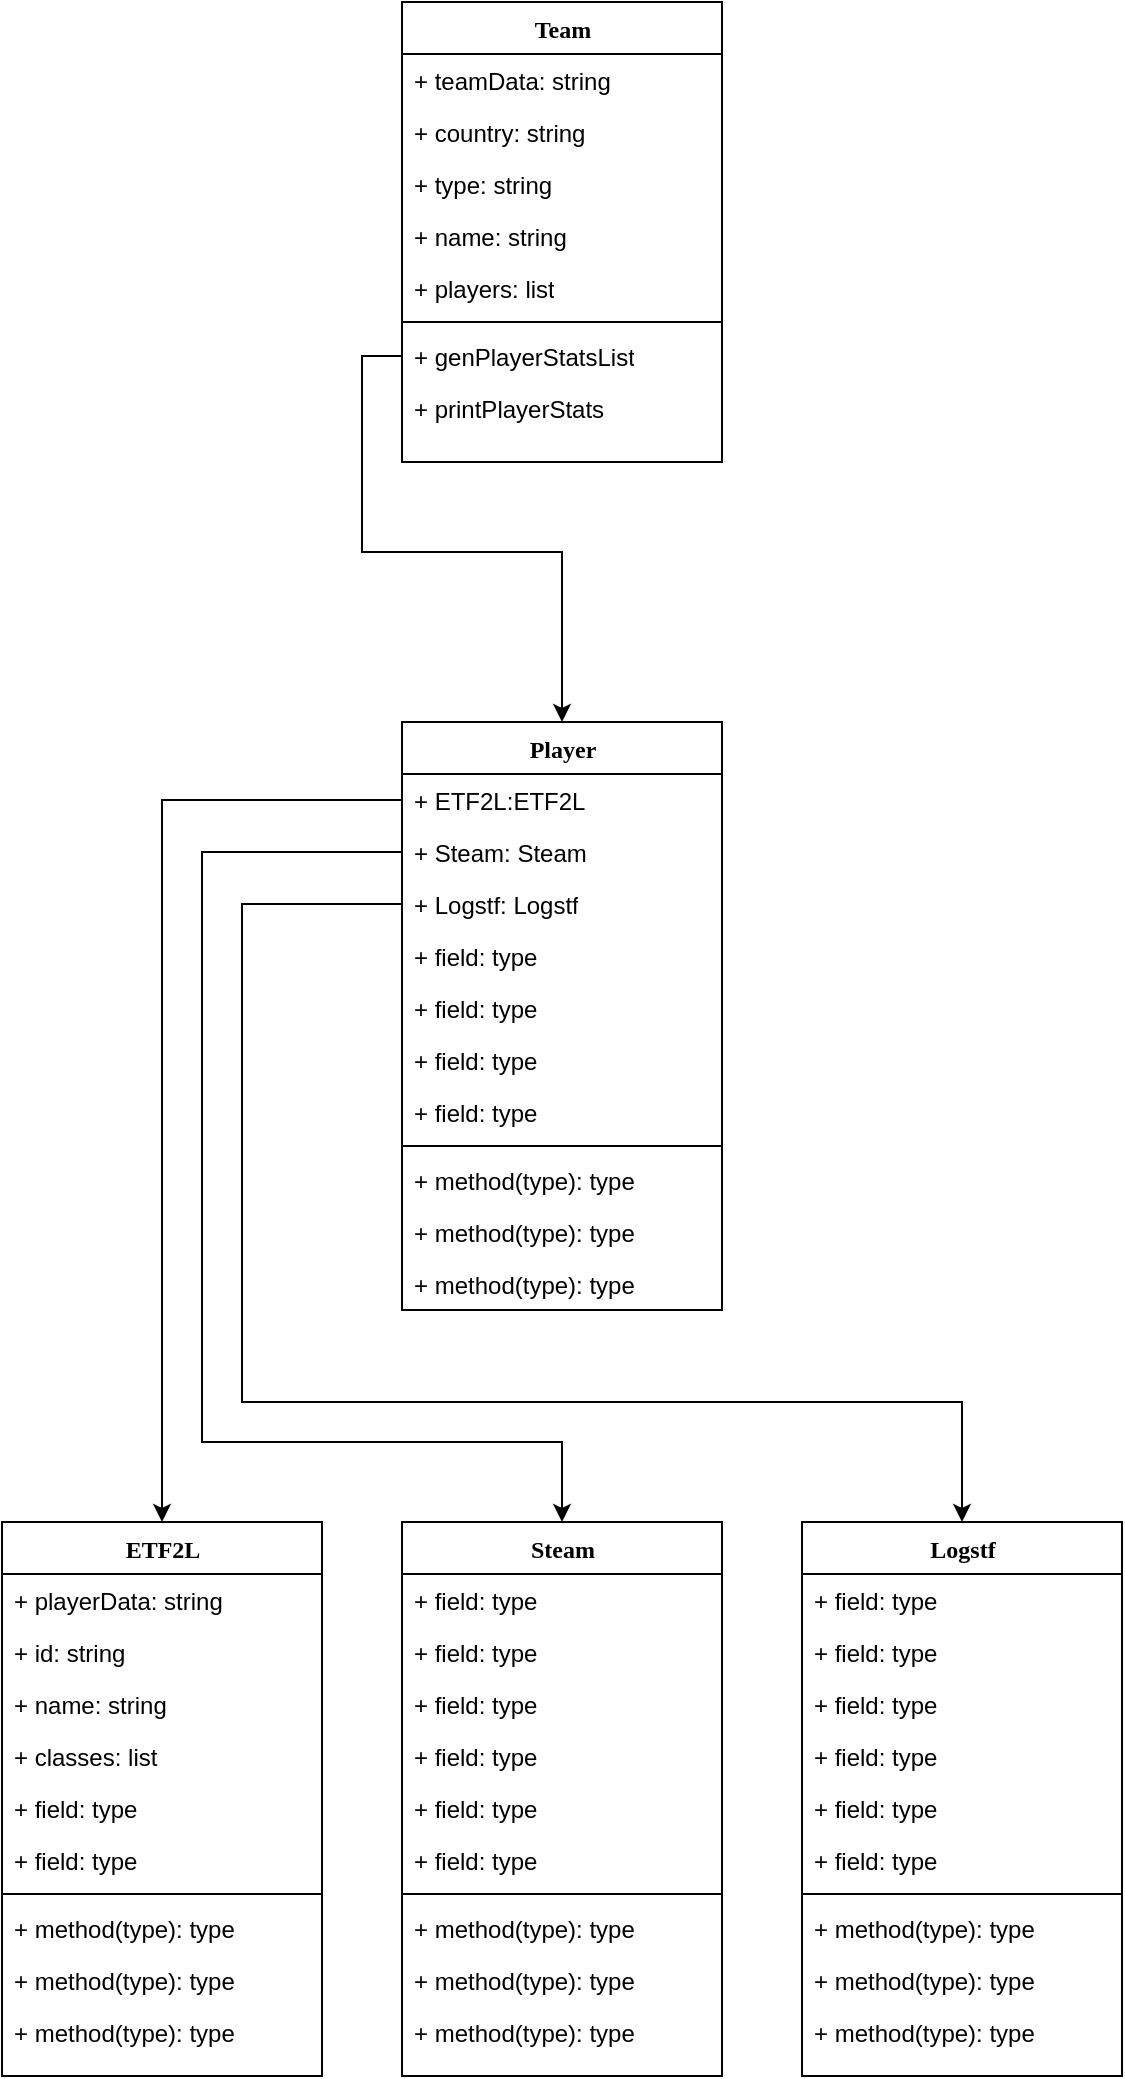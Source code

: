 <mxfile version="13.1.14" type="device"><diagram name="Page-1" id="9f46799a-70d6-7492-0946-bef42562c5a5"><mxGraphModel dx="747" dy="1248" grid="1" gridSize="10" guides="1" tooltips="1" connect="1" arrows="1" fold="1" page="1" pageScale="1" pageWidth="1100" pageHeight="850" background="#ffffff" math="0" shadow="0"><root><mxCell id="0"/><mxCell id="1" parent="0"/><mxCell id="78961159f06e98e8-30" value="Team" style="swimlane;html=1;fontStyle=1;align=center;verticalAlign=top;childLayout=stackLayout;horizontal=1;startSize=26;horizontalStack=0;resizeParent=1;resizeLast=0;collapsible=1;marginBottom=0;swimlaneFillColor=#ffffff;rounded=0;shadow=0;comic=0;labelBackgroundColor=none;strokeWidth=1;fillColor=none;fontFamily=Verdana;fontSize=12" parent="1" vertex="1"><mxGeometry x="470" y="20" width="160" height="230" as="geometry"><mxRectangle x="430" y="83" width="100" height="26" as="alternateBounds"/></mxGeometry></mxCell><mxCell id="78961159f06e98e8-31" value="+ teamData: string" style="text;html=1;strokeColor=none;fillColor=none;align=left;verticalAlign=top;spacingLeft=4;spacingRight=4;whiteSpace=wrap;overflow=hidden;rotatable=0;points=[[0,0.5],[1,0.5]];portConstraint=eastwest;" parent="78961159f06e98e8-30" vertex="1"><mxGeometry y="26" width="160" height="26" as="geometry"/></mxCell><mxCell id="78961159f06e98e8-32" value="+ country: string" style="text;html=1;strokeColor=none;fillColor=none;align=left;verticalAlign=top;spacingLeft=4;spacingRight=4;whiteSpace=wrap;overflow=hidden;rotatable=0;points=[[0,0.5],[1,0.5]];portConstraint=eastwest;" parent="78961159f06e98e8-30" vertex="1"><mxGeometry y="52" width="160" height="26" as="geometry"/></mxCell><mxCell id="78961159f06e98e8-33" value="+ type: string" style="text;html=1;strokeColor=none;fillColor=none;align=left;verticalAlign=top;spacingLeft=4;spacingRight=4;whiteSpace=wrap;overflow=hidden;rotatable=0;points=[[0,0.5],[1,0.5]];portConstraint=eastwest;" parent="78961159f06e98e8-30" vertex="1"><mxGeometry y="78" width="160" height="26" as="geometry"/></mxCell><mxCell id="78961159f06e98e8-34" value="+ name: string" style="text;html=1;strokeColor=none;fillColor=none;align=left;verticalAlign=top;spacingLeft=4;spacingRight=4;whiteSpace=wrap;overflow=hidden;rotatable=0;points=[[0,0.5],[1,0.5]];portConstraint=eastwest;" parent="78961159f06e98e8-30" vertex="1"><mxGeometry y="104" width="160" height="26" as="geometry"/></mxCell><mxCell id="78961159f06e98e8-36" value="+ players: list" style="text;html=1;strokeColor=none;fillColor=none;align=left;verticalAlign=top;spacingLeft=4;spacingRight=4;whiteSpace=wrap;overflow=hidden;rotatable=0;points=[[0,0.5],[1,0.5]];portConstraint=eastwest;" parent="78961159f06e98e8-30" vertex="1"><mxGeometry y="130" width="160" height="26" as="geometry"/></mxCell><mxCell id="78961159f06e98e8-38" value="" style="line;html=1;strokeWidth=1;fillColor=none;align=left;verticalAlign=middle;spacingTop=-1;spacingLeft=3;spacingRight=3;rotatable=0;labelPosition=right;points=[];portConstraint=eastwest;" parent="78961159f06e98e8-30" vertex="1"><mxGeometry y="156" width="160" height="8" as="geometry"/></mxCell><mxCell id="78961159f06e98e8-39" value="+ genPlayerStatsList" style="text;html=1;strokeColor=none;fillColor=none;align=left;verticalAlign=top;spacingLeft=4;spacingRight=4;whiteSpace=wrap;overflow=hidden;rotatable=0;points=[[0,0.5],[1,0.5]];portConstraint=eastwest;" parent="78961159f06e98e8-30" vertex="1"><mxGeometry y="164" width="160" height="26" as="geometry"/></mxCell><mxCell id="78961159f06e98e8-40" value="+ printPlayerStats" style="text;html=1;strokeColor=none;fillColor=none;align=left;verticalAlign=top;spacingLeft=4;spacingRight=4;whiteSpace=wrap;overflow=hidden;rotatable=0;points=[[0,0.5],[1,0.5]];portConstraint=eastwest;" parent="78961159f06e98e8-30" vertex="1"><mxGeometry y="190" width="160" height="26" as="geometry"/></mxCell><mxCell id="pzxEP0m__Vw0Qiv8Mz0v-1" value="Player" style="swimlane;html=1;fontStyle=1;align=center;verticalAlign=top;childLayout=stackLayout;horizontal=1;startSize=26;horizontalStack=0;resizeParent=1;resizeLast=0;collapsible=1;marginBottom=0;swimlaneFillColor=#ffffff;rounded=0;shadow=0;comic=0;labelBackgroundColor=none;strokeWidth=1;fillColor=none;fontFamily=Verdana;fontSize=12" vertex="1" parent="1"><mxGeometry x="470" y="380" width="160" height="294" as="geometry"/></mxCell><mxCell id="pzxEP0m__Vw0Qiv8Mz0v-2" value="+ ETF2L:ETF2L" style="text;html=1;strokeColor=none;fillColor=none;align=left;verticalAlign=top;spacingLeft=4;spacingRight=4;whiteSpace=wrap;overflow=hidden;rotatable=0;points=[[0,0.5],[1,0.5]];portConstraint=eastwest;" vertex="1" parent="pzxEP0m__Vw0Qiv8Mz0v-1"><mxGeometry y="26" width="160" height="26" as="geometry"/></mxCell><mxCell id="pzxEP0m__Vw0Qiv8Mz0v-3" value="+ Steam: Steam" style="text;html=1;strokeColor=none;fillColor=none;align=left;verticalAlign=top;spacingLeft=4;spacingRight=4;whiteSpace=wrap;overflow=hidden;rotatable=0;points=[[0,0.5],[1,0.5]];portConstraint=eastwest;" vertex="1" parent="pzxEP0m__Vw0Qiv8Mz0v-1"><mxGeometry y="52" width="160" height="26" as="geometry"/></mxCell><mxCell id="pzxEP0m__Vw0Qiv8Mz0v-4" value="+ Logstf: Logstf" style="text;html=1;strokeColor=none;fillColor=none;align=left;verticalAlign=top;spacingLeft=4;spacingRight=4;whiteSpace=wrap;overflow=hidden;rotatable=0;points=[[0,0.5],[1,0.5]];portConstraint=eastwest;" vertex="1" parent="pzxEP0m__Vw0Qiv8Mz0v-1"><mxGeometry y="78" width="160" height="26" as="geometry"/></mxCell><mxCell id="pzxEP0m__Vw0Qiv8Mz0v-61" value="+ field: type" style="text;html=1;strokeColor=none;fillColor=none;align=left;verticalAlign=top;spacingLeft=4;spacingRight=4;whiteSpace=wrap;overflow=hidden;rotatable=0;points=[[0,0.5],[1,0.5]];portConstraint=eastwest;" vertex="1" parent="pzxEP0m__Vw0Qiv8Mz0v-1"><mxGeometry y="104" width="160" height="26" as="geometry"/></mxCell><mxCell id="pzxEP0m__Vw0Qiv8Mz0v-5" value="+ field: type" style="text;html=1;strokeColor=none;fillColor=none;align=left;verticalAlign=top;spacingLeft=4;spacingRight=4;whiteSpace=wrap;overflow=hidden;rotatable=0;points=[[0,0.5],[1,0.5]];portConstraint=eastwest;" vertex="1" parent="pzxEP0m__Vw0Qiv8Mz0v-1"><mxGeometry y="130" width="160" height="26" as="geometry"/></mxCell><mxCell id="pzxEP0m__Vw0Qiv8Mz0v-6" value="+ field: type" style="text;html=1;strokeColor=none;fillColor=none;align=left;verticalAlign=top;spacingLeft=4;spacingRight=4;whiteSpace=wrap;overflow=hidden;rotatable=0;points=[[0,0.5],[1,0.5]];portConstraint=eastwest;" vertex="1" parent="pzxEP0m__Vw0Qiv8Mz0v-1"><mxGeometry y="156" width="160" height="26" as="geometry"/></mxCell><mxCell id="pzxEP0m__Vw0Qiv8Mz0v-7" value="+ field: type" style="text;html=1;strokeColor=none;fillColor=none;align=left;verticalAlign=top;spacingLeft=4;spacingRight=4;whiteSpace=wrap;overflow=hidden;rotatable=0;points=[[0,0.5],[1,0.5]];portConstraint=eastwest;" vertex="1" parent="pzxEP0m__Vw0Qiv8Mz0v-1"><mxGeometry y="182" width="160" height="26" as="geometry"/></mxCell><mxCell id="pzxEP0m__Vw0Qiv8Mz0v-8" value="" style="line;html=1;strokeWidth=1;fillColor=none;align=left;verticalAlign=middle;spacingTop=-1;spacingLeft=3;spacingRight=3;rotatable=0;labelPosition=right;points=[];portConstraint=eastwest;" vertex="1" parent="pzxEP0m__Vw0Qiv8Mz0v-1"><mxGeometry y="208" width="160" height="8" as="geometry"/></mxCell><mxCell id="pzxEP0m__Vw0Qiv8Mz0v-9" value="+ method(type): type" style="text;html=1;strokeColor=none;fillColor=none;align=left;verticalAlign=top;spacingLeft=4;spacingRight=4;whiteSpace=wrap;overflow=hidden;rotatable=0;points=[[0,0.5],[1,0.5]];portConstraint=eastwest;" vertex="1" parent="pzxEP0m__Vw0Qiv8Mz0v-1"><mxGeometry y="216" width="160" height="26" as="geometry"/></mxCell><mxCell id="pzxEP0m__Vw0Qiv8Mz0v-10" value="+ method(type): type" style="text;html=1;strokeColor=none;fillColor=none;align=left;verticalAlign=top;spacingLeft=4;spacingRight=4;whiteSpace=wrap;overflow=hidden;rotatable=0;points=[[0,0.5],[1,0.5]];portConstraint=eastwest;" vertex="1" parent="pzxEP0m__Vw0Qiv8Mz0v-1"><mxGeometry y="242" width="160" height="26" as="geometry"/></mxCell><mxCell id="pzxEP0m__Vw0Qiv8Mz0v-11" value="+ method(type): type" style="text;html=1;strokeColor=none;fillColor=none;align=left;verticalAlign=top;spacingLeft=4;spacingRight=4;whiteSpace=wrap;overflow=hidden;rotatable=0;points=[[0,0.5],[1,0.5]];portConstraint=eastwest;" vertex="1" parent="pzxEP0m__Vw0Qiv8Mz0v-1"><mxGeometry y="268" width="160" height="26" as="geometry"/></mxCell><mxCell id="pzxEP0m__Vw0Qiv8Mz0v-12" value="ETF2L" style="swimlane;html=1;fontStyle=1;align=center;verticalAlign=top;childLayout=stackLayout;horizontal=1;startSize=26;horizontalStack=0;resizeParent=1;resizeLast=0;collapsible=1;marginBottom=0;swimlaneFillColor=#ffffff;rounded=0;shadow=0;comic=0;labelBackgroundColor=none;strokeWidth=1;fillColor=none;fontFamily=Verdana;fontSize=12" vertex="1" parent="1"><mxGeometry x="270" y="780" width="160" height="277" as="geometry"/></mxCell><mxCell id="pzxEP0m__Vw0Qiv8Mz0v-13" value="+ playerData: string" style="text;html=1;strokeColor=none;fillColor=none;align=left;verticalAlign=top;spacingLeft=4;spacingRight=4;whiteSpace=wrap;overflow=hidden;rotatable=0;points=[[0,0.5],[1,0.5]];portConstraint=eastwest;" vertex="1" parent="pzxEP0m__Vw0Qiv8Mz0v-12"><mxGeometry y="26" width="160" height="26" as="geometry"/></mxCell><mxCell id="pzxEP0m__Vw0Qiv8Mz0v-14" value="+ id: string" style="text;html=1;strokeColor=none;fillColor=none;align=left;verticalAlign=top;spacingLeft=4;spacingRight=4;whiteSpace=wrap;overflow=hidden;rotatable=0;points=[[0,0.5],[1,0.5]];portConstraint=eastwest;" vertex="1" parent="pzxEP0m__Vw0Qiv8Mz0v-12"><mxGeometry y="52" width="160" height="26" as="geometry"/></mxCell><mxCell id="pzxEP0m__Vw0Qiv8Mz0v-15" value="+ name: string" style="text;html=1;strokeColor=none;fillColor=none;align=left;verticalAlign=top;spacingLeft=4;spacingRight=4;whiteSpace=wrap;overflow=hidden;rotatable=0;points=[[0,0.5],[1,0.5]];portConstraint=eastwest;" vertex="1" parent="pzxEP0m__Vw0Qiv8Mz0v-12"><mxGeometry y="78" width="160" height="26" as="geometry"/></mxCell><mxCell id="pzxEP0m__Vw0Qiv8Mz0v-16" value="+ classes: list" style="text;html=1;strokeColor=none;fillColor=none;align=left;verticalAlign=top;spacingLeft=4;spacingRight=4;whiteSpace=wrap;overflow=hidden;rotatable=0;points=[[0,0.5],[1,0.5]];portConstraint=eastwest;" vertex="1" parent="pzxEP0m__Vw0Qiv8Mz0v-12"><mxGeometry y="104" width="160" height="26" as="geometry"/></mxCell><mxCell id="pzxEP0m__Vw0Qiv8Mz0v-17" value="+ field: type" style="text;html=1;strokeColor=none;fillColor=none;align=left;verticalAlign=top;spacingLeft=4;spacingRight=4;whiteSpace=wrap;overflow=hidden;rotatable=0;points=[[0,0.5],[1,0.5]];portConstraint=eastwest;" vertex="1" parent="pzxEP0m__Vw0Qiv8Mz0v-12"><mxGeometry y="130" width="160" height="26" as="geometry"/></mxCell><mxCell id="pzxEP0m__Vw0Qiv8Mz0v-18" value="+ field: type" style="text;html=1;strokeColor=none;fillColor=none;align=left;verticalAlign=top;spacingLeft=4;spacingRight=4;whiteSpace=wrap;overflow=hidden;rotatable=0;points=[[0,0.5],[1,0.5]];portConstraint=eastwest;" vertex="1" parent="pzxEP0m__Vw0Qiv8Mz0v-12"><mxGeometry y="156" width="160" height="26" as="geometry"/></mxCell><mxCell id="pzxEP0m__Vw0Qiv8Mz0v-19" value="" style="line;html=1;strokeWidth=1;fillColor=none;align=left;verticalAlign=middle;spacingTop=-1;spacingLeft=3;spacingRight=3;rotatable=0;labelPosition=right;points=[];portConstraint=eastwest;" vertex="1" parent="pzxEP0m__Vw0Qiv8Mz0v-12"><mxGeometry y="182" width="160" height="8" as="geometry"/></mxCell><mxCell id="pzxEP0m__Vw0Qiv8Mz0v-20" value="+ method(type): type" style="text;html=1;strokeColor=none;fillColor=none;align=left;verticalAlign=top;spacingLeft=4;spacingRight=4;whiteSpace=wrap;overflow=hidden;rotatable=0;points=[[0,0.5],[1,0.5]];portConstraint=eastwest;" vertex="1" parent="pzxEP0m__Vw0Qiv8Mz0v-12"><mxGeometry y="190" width="160" height="26" as="geometry"/></mxCell><mxCell id="pzxEP0m__Vw0Qiv8Mz0v-21" value="+ method(type): type" style="text;html=1;strokeColor=none;fillColor=none;align=left;verticalAlign=top;spacingLeft=4;spacingRight=4;whiteSpace=wrap;overflow=hidden;rotatable=0;points=[[0,0.5],[1,0.5]];portConstraint=eastwest;" vertex="1" parent="pzxEP0m__Vw0Qiv8Mz0v-12"><mxGeometry y="216" width="160" height="26" as="geometry"/></mxCell><mxCell id="pzxEP0m__Vw0Qiv8Mz0v-22" value="+ method(type): type" style="text;html=1;strokeColor=none;fillColor=none;align=left;verticalAlign=top;spacingLeft=4;spacingRight=4;whiteSpace=wrap;overflow=hidden;rotatable=0;points=[[0,0.5],[1,0.5]];portConstraint=eastwest;" vertex="1" parent="pzxEP0m__Vw0Qiv8Mz0v-12"><mxGeometry y="242" width="160" height="26" as="geometry"/></mxCell><mxCell id="pzxEP0m__Vw0Qiv8Mz0v-23" value="&lt;div&gt;Steam&lt;/div&gt;" style="swimlane;html=1;fontStyle=1;align=center;verticalAlign=top;childLayout=stackLayout;horizontal=1;startSize=26;horizontalStack=0;resizeParent=1;resizeLast=0;collapsible=1;marginBottom=0;swimlaneFillColor=#ffffff;rounded=0;shadow=0;comic=0;labelBackgroundColor=none;strokeWidth=1;fillColor=none;fontFamily=Verdana;fontSize=12" vertex="1" parent="1"><mxGeometry x="470" y="780" width="160" height="277" as="geometry"/></mxCell><mxCell id="pzxEP0m__Vw0Qiv8Mz0v-24" value="+ field: type" style="text;html=1;strokeColor=none;fillColor=none;align=left;verticalAlign=top;spacingLeft=4;spacingRight=4;whiteSpace=wrap;overflow=hidden;rotatable=0;points=[[0,0.5],[1,0.5]];portConstraint=eastwest;" vertex="1" parent="pzxEP0m__Vw0Qiv8Mz0v-23"><mxGeometry y="26" width="160" height="26" as="geometry"/></mxCell><mxCell id="pzxEP0m__Vw0Qiv8Mz0v-25" value="+ field: type" style="text;html=1;strokeColor=none;fillColor=none;align=left;verticalAlign=top;spacingLeft=4;spacingRight=4;whiteSpace=wrap;overflow=hidden;rotatable=0;points=[[0,0.5],[1,0.5]];portConstraint=eastwest;" vertex="1" parent="pzxEP0m__Vw0Qiv8Mz0v-23"><mxGeometry y="52" width="160" height="26" as="geometry"/></mxCell><mxCell id="pzxEP0m__Vw0Qiv8Mz0v-26" value="+ field: type" style="text;html=1;strokeColor=none;fillColor=none;align=left;verticalAlign=top;spacingLeft=4;spacingRight=4;whiteSpace=wrap;overflow=hidden;rotatable=0;points=[[0,0.5],[1,0.5]];portConstraint=eastwest;" vertex="1" parent="pzxEP0m__Vw0Qiv8Mz0v-23"><mxGeometry y="78" width="160" height="26" as="geometry"/></mxCell><mxCell id="pzxEP0m__Vw0Qiv8Mz0v-27" value="+ field: type" style="text;html=1;strokeColor=none;fillColor=none;align=left;verticalAlign=top;spacingLeft=4;spacingRight=4;whiteSpace=wrap;overflow=hidden;rotatable=0;points=[[0,0.5],[1,0.5]];portConstraint=eastwest;" vertex="1" parent="pzxEP0m__Vw0Qiv8Mz0v-23"><mxGeometry y="104" width="160" height="26" as="geometry"/></mxCell><mxCell id="pzxEP0m__Vw0Qiv8Mz0v-28" value="+ field: type" style="text;html=1;strokeColor=none;fillColor=none;align=left;verticalAlign=top;spacingLeft=4;spacingRight=4;whiteSpace=wrap;overflow=hidden;rotatable=0;points=[[0,0.5],[1,0.5]];portConstraint=eastwest;" vertex="1" parent="pzxEP0m__Vw0Qiv8Mz0v-23"><mxGeometry y="130" width="160" height="26" as="geometry"/></mxCell><mxCell id="pzxEP0m__Vw0Qiv8Mz0v-29" value="+ field: type" style="text;html=1;strokeColor=none;fillColor=none;align=left;verticalAlign=top;spacingLeft=4;spacingRight=4;whiteSpace=wrap;overflow=hidden;rotatable=0;points=[[0,0.5],[1,0.5]];portConstraint=eastwest;" vertex="1" parent="pzxEP0m__Vw0Qiv8Mz0v-23"><mxGeometry y="156" width="160" height="26" as="geometry"/></mxCell><mxCell id="pzxEP0m__Vw0Qiv8Mz0v-30" value="" style="line;html=1;strokeWidth=1;fillColor=none;align=left;verticalAlign=middle;spacingTop=-1;spacingLeft=3;spacingRight=3;rotatable=0;labelPosition=right;points=[];portConstraint=eastwest;" vertex="1" parent="pzxEP0m__Vw0Qiv8Mz0v-23"><mxGeometry y="182" width="160" height="8" as="geometry"/></mxCell><mxCell id="pzxEP0m__Vw0Qiv8Mz0v-31" value="+ method(type): type" style="text;html=1;strokeColor=none;fillColor=none;align=left;verticalAlign=top;spacingLeft=4;spacingRight=4;whiteSpace=wrap;overflow=hidden;rotatable=0;points=[[0,0.5],[1,0.5]];portConstraint=eastwest;" vertex="1" parent="pzxEP0m__Vw0Qiv8Mz0v-23"><mxGeometry y="190" width="160" height="26" as="geometry"/></mxCell><mxCell id="pzxEP0m__Vw0Qiv8Mz0v-32" value="+ method(type): type" style="text;html=1;strokeColor=none;fillColor=none;align=left;verticalAlign=top;spacingLeft=4;spacingRight=4;whiteSpace=wrap;overflow=hidden;rotatable=0;points=[[0,0.5],[1,0.5]];portConstraint=eastwest;" vertex="1" parent="pzxEP0m__Vw0Qiv8Mz0v-23"><mxGeometry y="216" width="160" height="26" as="geometry"/></mxCell><mxCell id="pzxEP0m__Vw0Qiv8Mz0v-33" value="+ method(type): type" style="text;html=1;strokeColor=none;fillColor=none;align=left;verticalAlign=top;spacingLeft=4;spacingRight=4;whiteSpace=wrap;overflow=hidden;rotatable=0;points=[[0,0.5],[1,0.5]];portConstraint=eastwest;" vertex="1" parent="pzxEP0m__Vw0Qiv8Mz0v-23"><mxGeometry y="242" width="160" height="26" as="geometry"/></mxCell><mxCell id="pzxEP0m__Vw0Qiv8Mz0v-34" value="Logstf" style="swimlane;html=1;fontStyle=1;align=center;verticalAlign=top;childLayout=stackLayout;horizontal=1;startSize=26;horizontalStack=0;resizeParent=1;resizeLast=0;collapsible=1;marginBottom=0;swimlaneFillColor=#ffffff;rounded=0;shadow=0;comic=0;labelBackgroundColor=none;strokeWidth=1;fillColor=none;fontFamily=Verdana;fontSize=12" vertex="1" parent="1"><mxGeometry x="670" y="780" width="160" height="277" as="geometry"/></mxCell><mxCell id="pzxEP0m__Vw0Qiv8Mz0v-35" value="+ field: type" style="text;html=1;strokeColor=none;fillColor=none;align=left;verticalAlign=top;spacingLeft=4;spacingRight=4;whiteSpace=wrap;overflow=hidden;rotatable=0;points=[[0,0.5],[1,0.5]];portConstraint=eastwest;" vertex="1" parent="pzxEP0m__Vw0Qiv8Mz0v-34"><mxGeometry y="26" width="160" height="26" as="geometry"/></mxCell><mxCell id="pzxEP0m__Vw0Qiv8Mz0v-36" value="+ field: type" style="text;html=1;strokeColor=none;fillColor=none;align=left;verticalAlign=top;spacingLeft=4;spacingRight=4;whiteSpace=wrap;overflow=hidden;rotatable=0;points=[[0,0.5],[1,0.5]];portConstraint=eastwest;" vertex="1" parent="pzxEP0m__Vw0Qiv8Mz0v-34"><mxGeometry y="52" width="160" height="26" as="geometry"/></mxCell><mxCell id="pzxEP0m__Vw0Qiv8Mz0v-37" value="+ field: type" style="text;html=1;strokeColor=none;fillColor=none;align=left;verticalAlign=top;spacingLeft=4;spacingRight=4;whiteSpace=wrap;overflow=hidden;rotatable=0;points=[[0,0.5],[1,0.5]];portConstraint=eastwest;" vertex="1" parent="pzxEP0m__Vw0Qiv8Mz0v-34"><mxGeometry y="78" width="160" height="26" as="geometry"/></mxCell><mxCell id="pzxEP0m__Vw0Qiv8Mz0v-38" value="+ field: type" style="text;html=1;strokeColor=none;fillColor=none;align=left;verticalAlign=top;spacingLeft=4;spacingRight=4;whiteSpace=wrap;overflow=hidden;rotatable=0;points=[[0,0.5],[1,0.5]];portConstraint=eastwest;" vertex="1" parent="pzxEP0m__Vw0Qiv8Mz0v-34"><mxGeometry y="104" width="160" height="26" as="geometry"/></mxCell><mxCell id="pzxEP0m__Vw0Qiv8Mz0v-39" value="+ field: type" style="text;html=1;strokeColor=none;fillColor=none;align=left;verticalAlign=top;spacingLeft=4;spacingRight=4;whiteSpace=wrap;overflow=hidden;rotatable=0;points=[[0,0.5],[1,0.5]];portConstraint=eastwest;" vertex="1" parent="pzxEP0m__Vw0Qiv8Mz0v-34"><mxGeometry y="130" width="160" height="26" as="geometry"/></mxCell><mxCell id="pzxEP0m__Vw0Qiv8Mz0v-40" value="+ field: type" style="text;html=1;strokeColor=none;fillColor=none;align=left;verticalAlign=top;spacingLeft=4;spacingRight=4;whiteSpace=wrap;overflow=hidden;rotatable=0;points=[[0,0.5],[1,0.5]];portConstraint=eastwest;" vertex="1" parent="pzxEP0m__Vw0Qiv8Mz0v-34"><mxGeometry y="156" width="160" height="26" as="geometry"/></mxCell><mxCell id="pzxEP0m__Vw0Qiv8Mz0v-41" value="" style="line;html=1;strokeWidth=1;fillColor=none;align=left;verticalAlign=middle;spacingTop=-1;spacingLeft=3;spacingRight=3;rotatable=0;labelPosition=right;points=[];portConstraint=eastwest;" vertex="1" parent="pzxEP0m__Vw0Qiv8Mz0v-34"><mxGeometry y="182" width="160" height="8" as="geometry"/></mxCell><mxCell id="pzxEP0m__Vw0Qiv8Mz0v-42" value="+ method(type): type" style="text;html=1;strokeColor=none;fillColor=none;align=left;verticalAlign=top;spacingLeft=4;spacingRight=4;whiteSpace=wrap;overflow=hidden;rotatable=0;points=[[0,0.5],[1,0.5]];portConstraint=eastwest;" vertex="1" parent="pzxEP0m__Vw0Qiv8Mz0v-34"><mxGeometry y="190" width="160" height="26" as="geometry"/></mxCell><mxCell id="pzxEP0m__Vw0Qiv8Mz0v-43" value="+ method(type): type" style="text;html=1;strokeColor=none;fillColor=none;align=left;verticalAlign=top;spacingLeft=4;spacingRight=4;whiteSpace=wrap;overflow=hidden;rotatable=0;points=[[0,0.5],[1,0.5]];portConstraint=eastwest;" vertex="1" parent="pzxEP0m__Vw0Qiv8Mz0v-34"><mxGeometry y="216" width="160" height="26" as="geometry"/></mxCell><mxCell id="pzxEP0m__Vw0Qiv8Mz0v-44" value="+ method(type): type" style="text;html=1;strokeColor=none;fillColor=none;align=left;verticalAlign=top;spacingLeft=4;spacingRight=4;whiteSpace=wrap;overflow=hidden;rotatable=0;points=[[0,0.5],[1,0.5]];portConstraint=eastwest;" vertex="1" parent="pzxEP0m__Vw0Qiv8Mz0v-34"><mxGeometry y="242" width="160" height="26" as="geometry"/></mxCell><mxCell id="pzxEP0m__Vw0Qiv8Mz0v-60" style="edgeStyle=orthogonalEdgeStyle;rounded=0;orthogonalLoop=1;jettySize=auto;html=1;exitX=0;exitY=0.5;exitDx=0;exitDy=0;entryX=0.5;entryY=0;entryDx=0;entryDy=0;" edge="1" parent="1" source="pzxEP0m__Vw0Qiv8Mz0v-2" target="pzxEP0m__Vw0Qiv8Mz0v-12"><mxGeometry relative="1" as="geometry"/></mxCell><mxCell id="pzxEP0m__Vw0Qiv8Mz0v-62" style="edgeStyle=orthogonalEdgeStyle;rounded=0;orthogonalLoop=1;jettySize=auto;html=1;exitX=0;exitY=0.5;exitDx=0;exitDy=0;entryX=0.5;entryY=0;entryDx=0;entryDy=0;" edge="1" parent="1" source="pzxEP0m__Vw0Qiv8Mz0v-3" target="pzxEP0m__Vw0Qiv8Mz0v-23"><mxGeometry relative="1" as="geometry"><Array as="points"><mxPoint x="370" y="445"/><mxPoint x="370" y="740"/><mxPoint x="550" y="740"/></Array></mxGeometry></mxCell><mxCell id="pzxEP0m__Vw0Qiv8Mz0v-63" style="edgeStyle=orthogonalEdgeStyle;rounded=0;orthogonalLoop=1;jettySize=auto;html=1;exitX=0;exitY=0.5;exitDx=0;exitDy=0;entryX=0.5;entryY=0;entryDx=0;entryDy=0;" edge="1" parent="1" source="pzxEP0m__Vw0Qiv8Mz0v-4" target="pzxEP0m__Vw0Qiv8Mz0v-34"><mxGeometry relative="1" as="geometry"><Array as="points"><mxPoint x="390" y="471"/><mxPoint x="390" y="720"/><mxPoint x="750" y="720"/></Array></mxGeometry></mxCell><mxCell id="pzxEP0m__Vw0Qiv8Mz0v-65" style="edgeStyle=orthogonalEdgeStyle;rounded=0;orthogonalLoop=1;jettySize=auto;html=1;exitX=0;exitY=0.5;exitDx=0;exitDy=0;entryX=0.5;entryY=0;entryDx=0;entryDy=0;" edge="1" parent="1" source="78961159f06e98e8-39" target="pzxEP0m__Vw0Qiv8Mz0v-1"><mxGeometry relative="1" as="geometry"/></mxCell></root></mxGraphModel></diagram></mxfile>